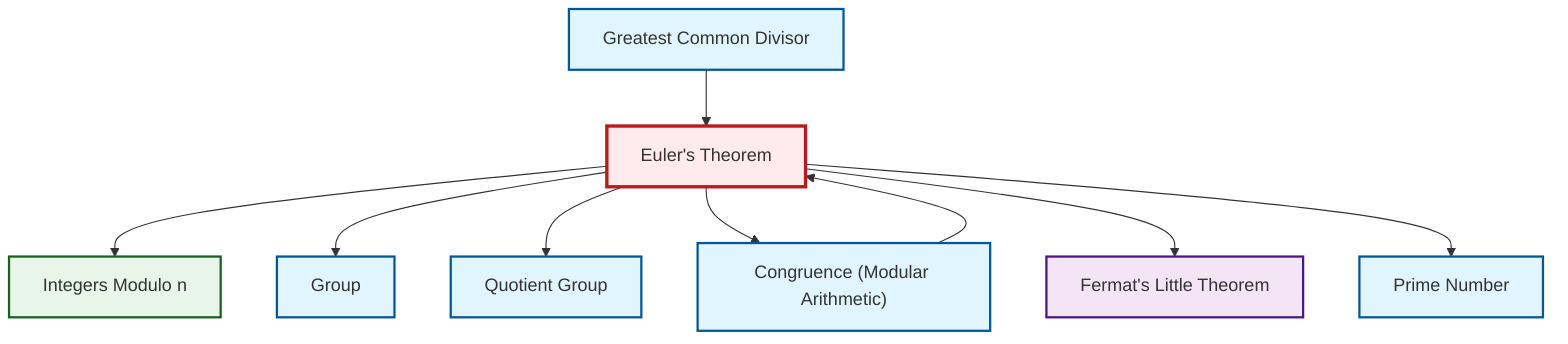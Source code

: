graph TD
    classDef definition fill:#e1f5fe,stroke:#01579b,stroke-width:2px
    classDef theorem fill:#f3e5f5,stroke:#4a148c,stroke-width:2px
    classDef axiom fill:#fff3e0,stroke:#e65100,stroke-width:2px
    classDef example fill:#e8f5e9,stroke:#1b5e20,stroke-width:2px
    classDef current fill:#ffebee,stroke:#b71c1c,stroke-width:3px
    def-prime["Prime Number"]:::definition
    thm-euler["Euler's Theorem"]:::theorem
    def-quotient-group["Quotient Group"]:::definition
    def-gcd["Greatest Common Divisor"]:::definition
    thm-fermat-little["Fermat's Little Theorem"]:::theorem
    def-congruence["Congruence (Modular Arithmetic)"]:::definition
    def-group["Group"]:::definition
    ex-quotient-integers-mod-n["Integers Modulo n"]:::example
    thm-euler --> ex-quotient-integers-mod-n
    thm-euler --> def-group
    thm-euler --> def-quotient-group
    def-gcd --> thm-euler
    thm-euler --> def-congruence
    def-congruence --> thm-euler
    thm-euler --> thm-fermat-little
    thm-euler --> def-prime
    class thm-euler current